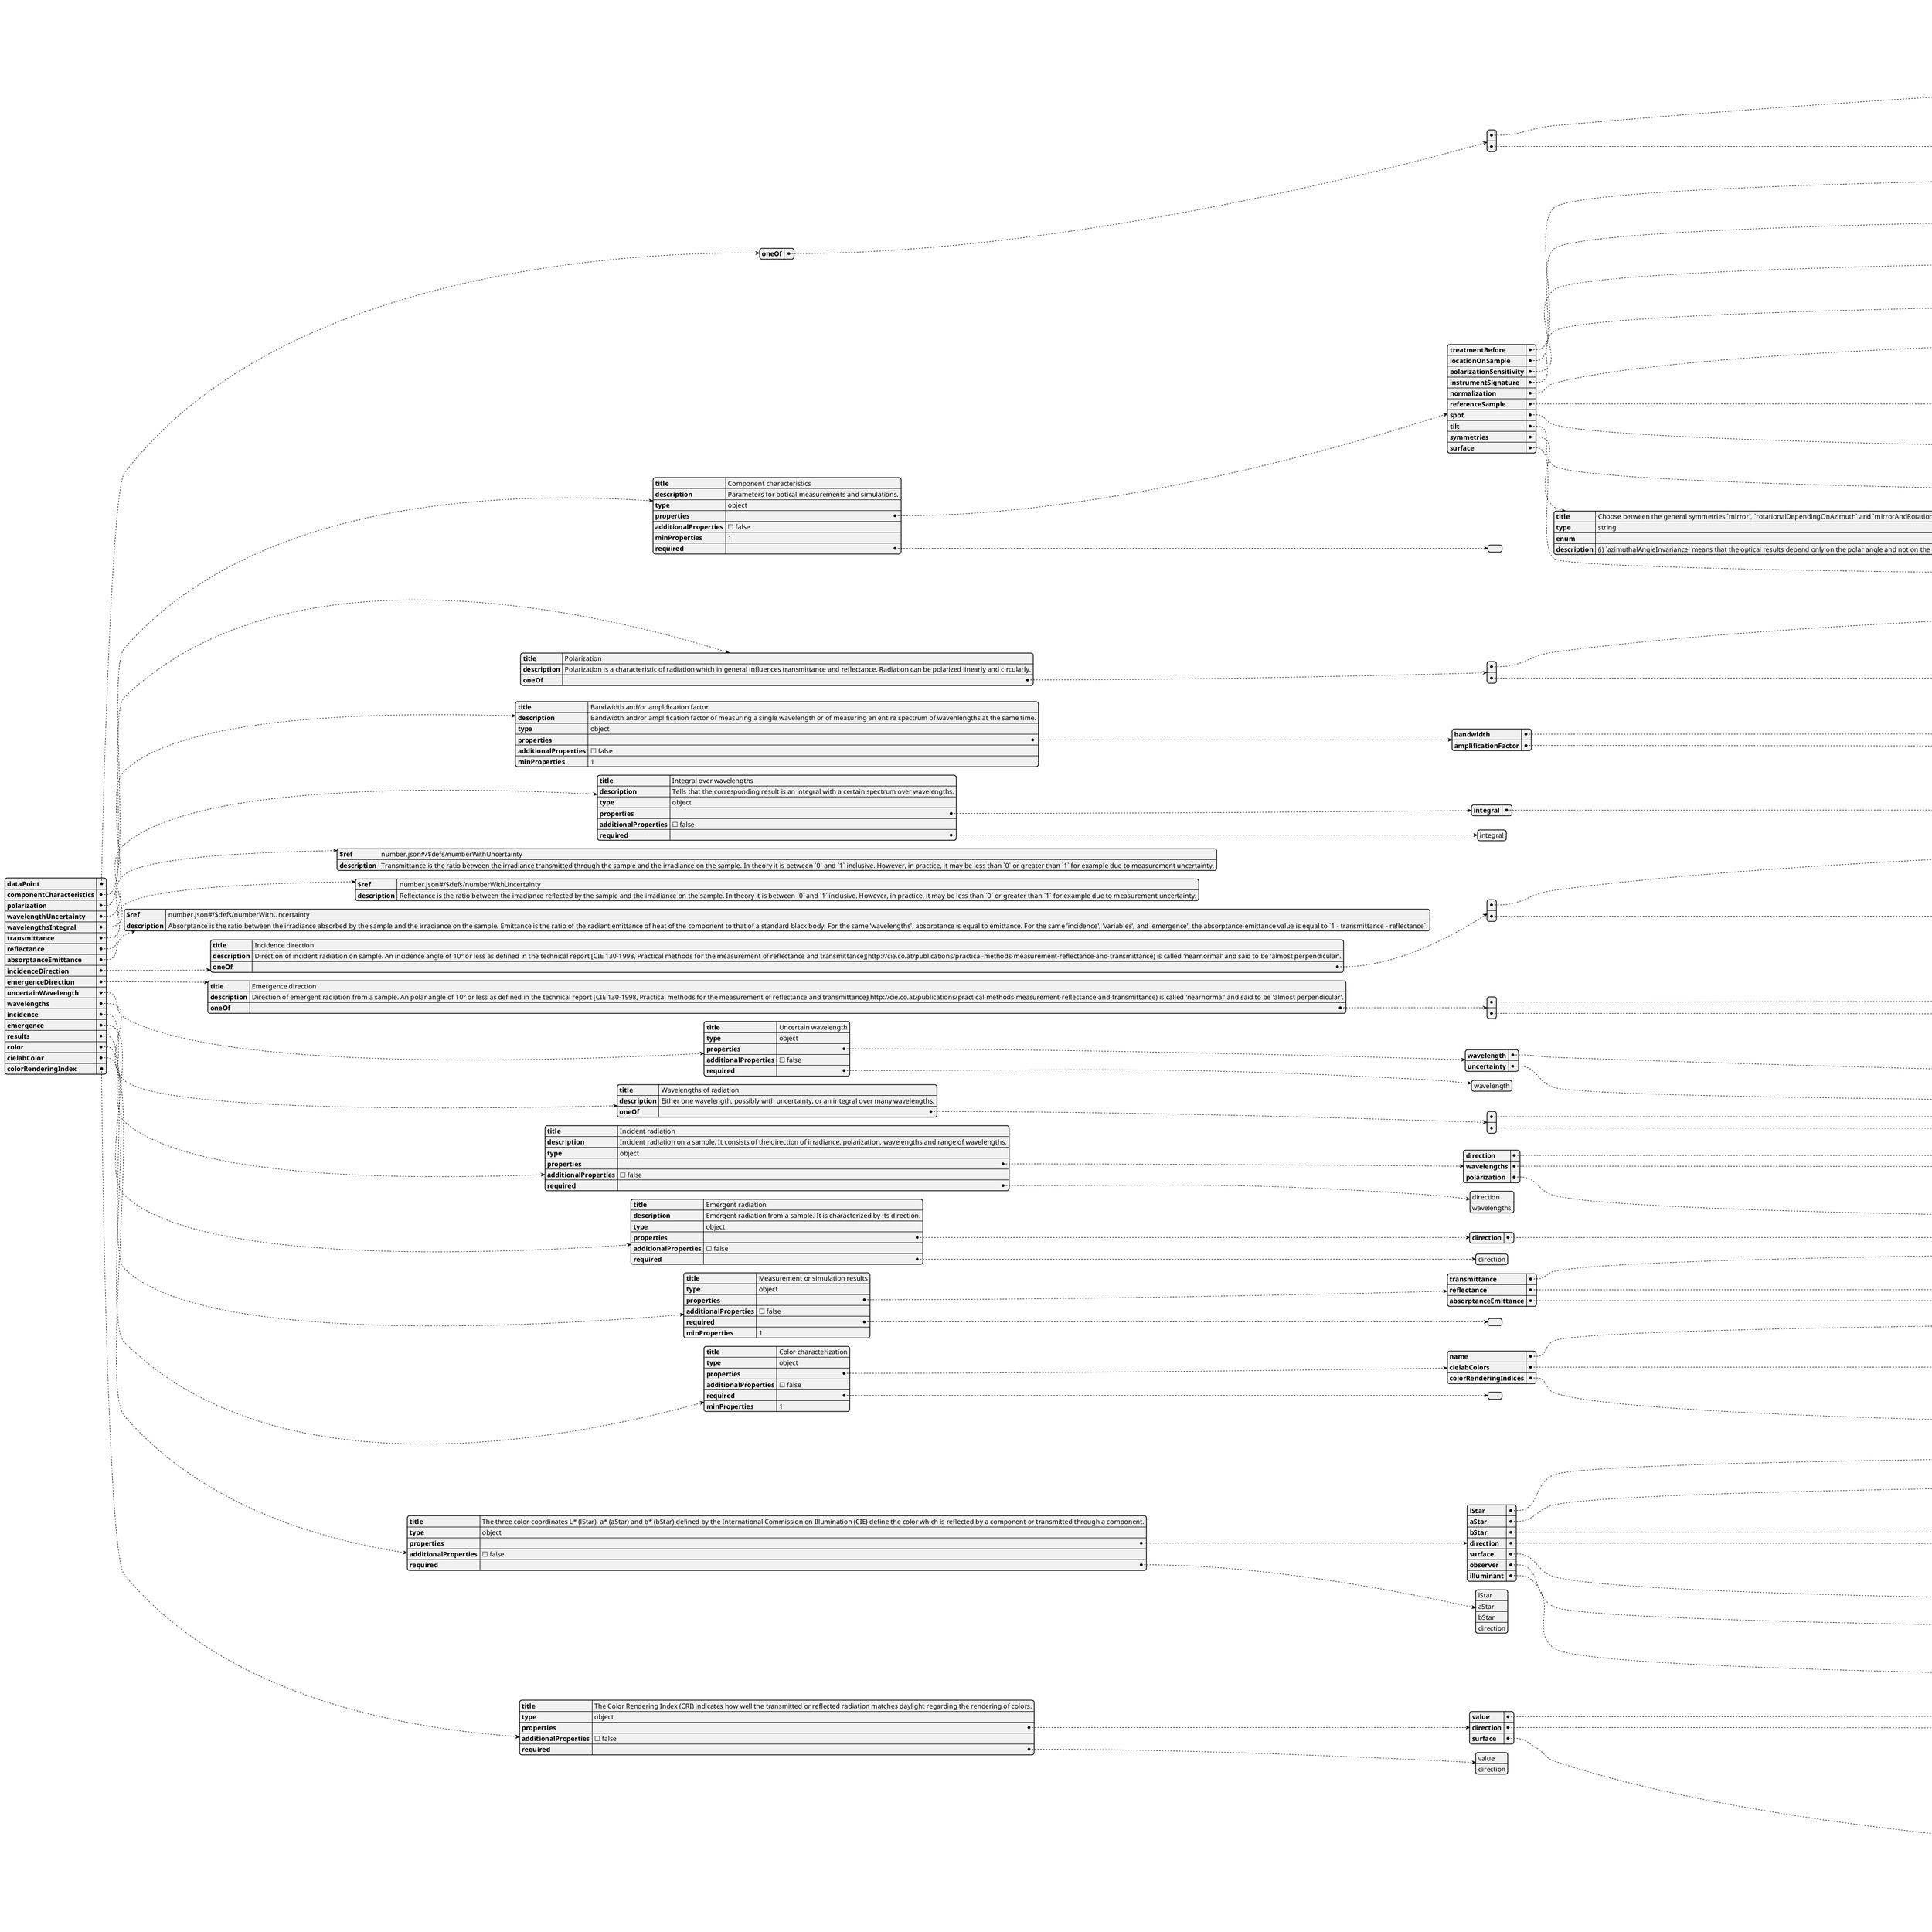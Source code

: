 @startjson opticalDataPoint
{

  "dataPoint": {
    "oneOf": [
    {
      "title": "General schema for measured and calculated optical data",
      "description": "An optical data point consists of a definition of the incident radiation, the component characteristics, the emergent radiation, and the optical results.",
      "type": "object",
      "properties": {
        "incidence": {
          "$ref": "#/$defs/incidence",
          "title": "Incident radiation",
          "description": "Incident radiation on the component."
        }
        ,
        "componentCharacteristics": {
          "$ref": "#/$defs/componentCharacteristics",
          "title": "Component characteristics",
          "description": "Data point specific component characteristics. Common characteristics of all sibling data points of the data tree, are specified in their parent node."
        }
        ,
        "emergence": {
          "$ref": "#/$defs/emergence",
          "title": "Emergent radiation",
          "description": "Radiation that emerges from the component."
        }
        ,
        "results": {
          "$ref": "#/$defs/results",
          "title": "Results",
          "description": "For example transmittance and reflectance."
        }
      }
      ,
      "additionalProperties": false,
      "required": ["incidence", "emergence", "results"]
    }
    ,
    {
      "title": "Color characterization",
      "$ref": "#/$defs/color",
      "description": "The color of the component can be characterized in different ways, for example with the CIELAB Color Space and the Color Rendering Index. For angle-dependent characterization of colors, the general schema for measured and calculated optical data is better suited because incident and emergent radiation can be characterized in detail."
    }
    ]
  }
  ,
  "componentCharacteristics": {
    "title": "Component characteristics",
    "description": "Parameters for optical measurements and simulations.",
    "type": "object",
    "properties": {
      "treatmentBefore": {
        "$ref": "common.json#/$defs/reference",
        "title": "Treatment before",
        "description": "Treatment performed on the sample before measurement."
      }
      ,
      "locationOnSample": {
        "$ref": "common.json#/$defs/reference",
        "title": "Location on sample",
        "description": "Location of measurement on the sample."
      }
      ,
      "polarizationSensitivity": {
        "$ref": "common.json#/$defs/reference",
        "title": "Polarization sensitivity",
        "description": "Polarization sensitivity of the receiver of the optical measurement."
      }
      ,
      "instrumentSignature": {
        "$ref": "number.json#/$defs/nonNegativeNumber",
        "title": "Instrument signature",
        "description": "Mean scatter level detected when there is no sample scatter present."
      }
      ,
      "normalization": {
        "type": "string",
        "enum": ["absolute", "relative", "specular", "diffuseReflectance"],
        "title": "Normalization",
        "description": "Normalization methods absolute, relative, specular, and diffuse reflectance as standardized in [ASTM E2387-05(2011), Standard Practice for Goniometric Optical Scatter Measurements, ASTM International, West Conshohocken, PA, 2011, www.astm.org](https://www.astm.org/DATABASE.CART/HISTORICAL/E2387-05R11.htm)."
      }
      ,
      "referenceSample": {
        "$ref": "common.json#/$defs/reference",
        "title": "Reference sample",
        "description": "Reference sample on which the optical measurement depends."
      }
      ,
      "spot": {
        "$ref": "common.json#/$defs/reference",
        "title": "Spot",
        "description": "Size and profile of the irradiance on the sample."
      }
      ,
      "tilt": {
        "$ref": "common.json#/$defs/angles/$defs/tilt",
        "title": "Tilt angle",
        "description": "Tilt angle, for example of venetian blinds."
      }
      ,
      "symmetries": {
        "title": "Choose between the general symmetries `mirror`, `rotationalDependingOnAzimuth` and `mirrorAndRotational` and their important special cases `azimuthalAngleInvariance` and `profileAngle`.",
        "type": "string",
        "enum": [
        "azimuthalAngleInvariance",
        "profileAngle",
        "mirror",
        "rotationalDependingOnAzimuth",
        "mirrorAndRotational"
        ],
        "description": "(i) `azimuthalAngleInvariance` means that the optical results depend only on the polar angle and not on the azimuth angle. Many homogeneous materials like glass panes have an `azimuthalAngleInvariance`. (ii) `profileAngle` symmetry means the results are the same for all directions of incidence which have the same profile angle. The profile angle is the projection of the altitude angle of the incidence on a vertical plane which is perpendicular to the surface of the sample. (iii) In the case of a `mirror` symmetry, the results for one half of the possible directions of incidence are enough to determine also the results for the other half of the possible directions of incidence because the second half is a mirror image of the first half. However, if the optical results depend only on the profile angle, use `profileAngle` instead of `mirror`! (iv) `rotationalDependingOnAzimuth` means that for example one quarter of the hemisphere is enough to describe the whole hemisphere because the optical results for the other quarters can be obtained by rotating the results for the first quarter around the axis perpendicular to the sample. However, if the optical results depend only on the polar angle and not on the azimuth angle, use `azimuthalAngleInvariance` instead of `rotationalDependingOnAzimuth`! (v) `mirrorAndRotational` requires a mirror and a rotational symmetry. Mirror symmetry means that the results for one half of the possible directions of incidence are enough to determine also the results for the other half of the possible directions of incidence because the second half is a mirror image of the first half. Rotational symmetry means that for example one quarter of the hemisphere is enough to describe the whole hemisphere because the optical results for the other quarters can be obtained by rotating the results for the first quarter around the axis perpendicular to the sample. However, if the optical results depend only on the profile angle, use `profileAngle` instead of `mirrorAndRotational`! If the optical results depend only on the polar angle and not on the azimuth angle, use `azimuthalAngleInvariance` instead of `rotationalDependingOnAzimuth`!"
      }
      ,
      "surface": {
        "$ref": "component.json#/$defs/surface",
        "description": "Defines which surface is irradiated"
      }
    }
    ,
    "additionalProperties": false,
    "minProperties": 1,
    "required": []
  }
  ,
  "polarization": {
    "title": "Polarization",
    "description": "Polarization is a characteristic of radiation which in general influences transmittance and reflectance. Radiation can be polarized linearly and circularly.",
    "oneOf": [
    {
      "title": "Linear polarization",
      "type": "object",
      "properties": {
        "s": {
          "$ref": "number.json#/$defs/numberWithUncertainty",
          "description": "Fraction of radiation with electric field perpendicular to the plane of incidence of the radiation on the sample. It is in theory between `0` and `1` inclusive. However, in measurement data because of uncertainty it is between `0 - uncertainty` and `1 + uncertainty` inclusive."
        }
        ,
        "p": {
          "$ref": "number.json#/$defs/numberWithUncertainty",
          "description": "Fraction of radiation with electric field parallel to the plane of incidence of the radiation on the sample. It is in theory between `0` and `1` inclusive. However, in measurement data because of uncertainty it is between `0 - uncertainty` and `1 + uncertainty` inclusive."
        }
      }
      ,
      "additionalProperties": false,
      "required": ["s", "p"]
    }
    ,
    {
      "title": "Circular polarization",
      "description": "`leftHanded` means that the radiation is circularly polarized and rotates in a left-hand sense with respect to the direction of radiation. `rightHanded` means that the radiation is circularly polarized and rotates in a right-hand sense with respect to the direction of radiation.",

      "type": "string",
      "enum": ["leftHanded", "rightHanded"]
    }
    ]
  }
  ,
  "wavelengthUncertainty": {
    "title": "Bandwidth and/or amplification factor",
    "description": "Bandwidth and/or amplification factor of measuring a single wavelength or of measuring an entire spectrum of wavenlengths at the same time.",
    "type": "object",
    "properties": {
      "bandwidth": {
        "$ref": "number.json#/$defs/nanometer",
        "title": "Bandwidth",
        "description": "Range of wavelengths around a center wavelength. This range can be interpreted as the uncertainty of the center wavelength. It is often easier to determine the aplification factor instead."
      }
      ,
      "amplificationFactor": {
        "$ref": "number.json#/$defs/nonNegativeNumberWithUncertainty",
        "title": "Amplification factor",
        "description": "Measure of the uncertainty of the center wavelength. It is often easier to determine than the bandwidth."
      }
    }
    ,
    "additionalProperties": false,
    "minProperties": 1
  }
  ,
  "wavelengthsIntegral": {
    "title": "Integral over wavelengths",
    "description": "Tells that the corresponding result is an integral with a certain spectrum over wavelengths.",
    "type": "object",
    "properties": {
      "integral": {
        "type": "string",
        "enum": ["infrared", "solar", "ultraviolet", "visible", "other"],
        "description": "Spectrum over which the integral result was measured or calculated. `ultraviolet`, `visible`, `solar` and `infrared` indicate the range of the wavelengths used for the integral values. Details about the spectrum are provided by the method which has been applied to generate the data set. If neither `ultraviolet`, `visible`, `solar` and `infrared` describe the spectrum correctly, `other` indicates that all information about the spectrum is provided by the applied method."
      }
    }
    ,
    "additionalProperties": false,
    "required": ["integral"]
  }
  ,
  "transmittance": {
    "$ref": "number.json#/$defs/numberWithUncertainty",
    "description": "Transmittance is the ratio between the irradiance transmitted through the sample and the irradiance on the sample. In theory it is between `0` and `1` inclusive. However, in practice, it may be less than `0` or greater than `1` for example due to measurement uncertainty."
  }
  ,
  "reflectance": {
    "$ref": "number.json#/$defs/numberWithUncertainty",
    "description": "Reflectance is the ratio between the irradiance reflected by the sample and the irradiance on the sample. In theory it is between `0` and `1` inclusive. However, in practice, it may be less than `0` or greater than `1` for example due to measurement uncertainty."
  }
  ,
  "absorptanceEmittance": {
    "$ref": "number.json#/$defs/numberWithUncertainty",
    "description": "Absorptance is the ratio between the irradiance absorbed by the sample and the irradiance on the sample. Emittance is the ratio of the radiant emittance of heat of the component to that of a standard black body. For the same 'wavelengths', absorptance is equal to emittance. For the same 'incidence', 'variables', and 'emergence', the absorptance-emittance value is equal to `1 - transmittance - reflectance`."
  }
  ,
  "incidenceDirection": {
    "title": "Incidence direction",
    "description": "Direction of incident radiation on sample. An incidence angle of 10° or less as defined in the technical report [CIE 130-1998, Practical methods for the measurement of reflectance and transmittance](http://cie.co.at/publications/practical-methods-measurement-reflectance-and-transmittance) is called 'nearnormal' and said to be 'almost perpendicular'.",
    "oneOf": [
    {
      "description": "Direction of incidence in a spherical coordinate system according to [ISO 80000-2:2019, Quantities and units - Part 2: Mathematics](https://www.iso.org/standard/64973.html).",
      "type": "object",
      "properties": {
        "polar": {
          "$ref": "number.json#/$defs/degreeBetweenZeroAndNinetyWithUncertainty",
          "description": "The polar angle is the angle between the direction of incidence and an axis which is perpendicular to the surface of the sample. It can have values between 0° and 90°. A polar angle of 0° means that the direction of incidence is perpendicular to the sample. A polar angle of 90° means that the direction of incidence is parallel to the sample. If the sample has `azimuthalAngleInvariance`, then the optical results depend only on the polar angle and not on the azimuth angle. If the sample has a `profileAngle` symmetry whose direction is equal to the prime direction, then the profile angle can be calculated from the polar and azimuth angles."
        }
        ,
        "azimuth": {
          "$ref": "number.json#/$defs/degreeBetweenZeroAndThreeHundredSixtyWithUncertainty",
          "description": "The direction of incidence is projected to the plane of the surface of the sample. The azimuth is the angle between this projection and the prime direction defined at `#/$defs/componentCharacteristics/properties/definitionOfSurfacesAndPrimeDirection`. It can have values between 0° and 360°. If we look at the sample as if it was a clock, the prime direction being 12 o'clock and the projection 11 o'clock, then the azimuth equals 30° because of the right-handed coordinate system of [ISO 80000-2:2019, Quantities and units - Part 2: Mathematics](https://www.iso.org/standard/64973.html)."
        }
      }
      ,
      "additionalProperties": false,
      "required": ["polar"]
    }
    ,
    {
      "title": "Hemispherical",
      "description": "Incidence arrives from all directions of the hemisphere on the sample surface.",
      "type": "string",
      "const": "hemispherical"
    }
    ]
  }
  ,
  "emergenceDirection": {
    "title": "Emergence direction",
    "description": "Direction of emergent radiation from a sample. An polar angle of 10° or less as defined in the technical report [CIE 130-1998, Practical methods for the measurement of reflectance and transmittance](http://cie.co.at/publications/practical-methods-measurement-reflectance-and-transmittance) is called 'nearnormal' and said to be 'almost perpendicular'.",
    "oneOf": [
    {
      "description": "Direction of emergence in a spherical coordinate system according to [ISO 80000-2:2019, Quantities and units - Part 2: Mathematics](https://www.iso.org/standard/64973.html).",
      "type": "object",
      "properties": {
        "polar": {
          "$ref": "number.json#/$defs/degreeWithUncertainty",
          "description": "The polar angle is the angle between the direction of emergence and an axis which is perpendicular to the surface of the sample. It can have values between 0° and 90°. A polar angle of 0° means that the direction of emergence is perpendicular to the sample. A polar angle of 90° means that the direction of emergence is parallel to the sample. If the sample has `azimuthalAngleInvariance`, then the optical results depend only on the polar angle and not on the azimuth angle. If the sample has a `profileAngle` symmetry whose direction is equal to the prime direction, then the profile angle can be calculated from the polar and azimuth angles."
        }
        ,
        "azimuth": {
          "$ref": "number.json#/$defs/degreeWithUncertainty",
          "description": "The direction of emergence is projected to the plane of the surface of the sample. The azimuth is the angle between this projection and the prime direction defined at `#/$defs/componentCharacteristics/properties/definitionOfSurfacesAndPrimeDirection`. It can have values between 0° and 360°. If we look at the sample as if it was a clock, the prime direction being 12 o'clock and the projection 11 o'clock, then the azimuth equals 30° because of the right-handed coordinate system of [ISO 80000-2:2019, Quantities and units - Part 2: Mathematics](https://www.iso.org/standard/64973.html)."
        }
      }
      ,
      "additionalProperties": false,
      "required": ["polar"]
    }
    ,
    {
      "title": "Diffuse or hemispherical",
      "description": "(i) Diffuse means all directions with an emergence angle greater than 10°. (ii) Hemispherical means all directions to the hemisphere above the sample surface. Both are used when the emergence in many directions is treated as a sum.",
      "type": "string",
      "enum": ["diffuse", "hemispherical"]
    }
    ]
  }
  ,
  "uncertainWavelength": {
    "title": "Uncertain wavelength",
    "type": "object",
    "properties": {
      "wavelength": {
        "$ref": "number.json#/$defs/nanometer",
        "description": "One wavelength in nanometers. If necessary, its uncertainty can be specified with `uncertainty`."
      }
      ,
      "uncertainty": { "$ref": "#/$defs/wavelengthUncertainty" }
    }
    ,
    "additionalProperties": false,
    "required": ["wavelength"]
  }
  ,
  "wavelengths": {
    "title": "Wavelengths of radiation",
    "description": "Either one wavelength, possibly with uncertainty, or an integral over many wavelengths.",
    "oneOf": [
    {
      "$ref": "#/$defs/uncertainWavelength"
    }
    ,
    {
      "$ref": "#/$defs/wavelengthsIntegral"
    }
    ]
  }
  ,
  "incidence": {
    "title": "Incident radiation",
    "description": "Incident radiation on a sample. It consists of the direction of irradiance, polarization, wavelengths and range of wavelengths.",
    "type": "object",
    "properties": {
      "direction": {
        "$ref": "#/$defs/incidenceDirection"
      }
      ,
      "wavelengths": {
        "$ref": "#/$defs/wavelengths",
        "description": "Wavelengths of the optical data regardless of whether the incidence or the emergence was split into smaller spectra."
      }
      ,
      "polarization": {
        "$ref": "#/$defs/polarization",
        "description": "The polarization of the optical data regardless of whether the incidence or the emergence polarized."
      }
    }
    ,
    "additionalProperties": false,
    "required": ["direction", "wavelengths"]
  }
  ,
  "emergence": {
    "title": "Emergent radiation",
    "description": "Emergent radiation from a sample. It is characterized by its direction.",
    "type": "object",
    "properties": {
      "direction": {
        "$ref": "#/$defs/emergenceDirection"
      }
    }
    ,
    "additionalProperties": false,
    "required": ["direction"]
  }
  ,
  "results": {
    "title": "Measurement or simulation results",
    "type": "object",
    "properties": {
      "transmittance": {
        "$ref": "#/$defs/transmittance"
      }
      ,
      "reflectance": {
        "$ref": "#/$defs/reflectance"
      }
      ,
      "absorptanceEmittance": {
        "$ref": "#/$defs/absorptanceEmittance"
      }
    }
    ,
    "additionalProperties": false,
    "required": [],
    "minProperties": 1
  }
  ,
  "color": {
    "title": "Color characterization",
    "type": "object",
    "properties": {
      "name": {
        "type": "string",
        "description": "The name of the color in common language"
      }
      ,
      "cielabColors": {
        "type": "array",
        "items": {
          "$ref": "#/$defs/cielabColor"
        }
        ,
        "uniqueItems": true,
        "minItems": 1
      }
      ,
      "colorRenderingIndices": {
        "type": "array",
        "items": {
          "$ref": "#/$defs/colorRenderingIndex"
        }
        ,
        "uniqueItems": true,
        "minItems": 1
      }
    }
    ,
    "additionalProperties": false,
    "required": [],
    "minProperties": 1
  }
  ,
  "cielabColor": {
    "title": "The three color coordinates L* (lStar), a* (aStar) and b* (bStar) defined by the International Commission on Illumination (CIE) define the color which is reflected by a component or transmitted through a component.",
    "type": "object",
    "properties": {
      "lStar": {
        "$ref": "number.json#/$defs/numberWithUncertainty",
        "description": "L* (lStar) defines the lightness of the color."
      }
      ,
      "aStar": {
        "$ref": "number.json#/$defs/numberWithUncertainty",
        "description": "a* (aStar) defines the color between green and red."
      }
      ,
      "bStar": {
        "$ref": "number.json#/$defs/numberWithUncertainty",
        "description": "b* (bStar) defines the color between blue and yellow."
      }
      ,
      "direction": {
        "type": "string",
        "enum": ["reflection", "transmission"],
        "description": "`reflection` indicates that that the color is defined which is reflected by the component. `transmission` indicates that the color is defined which is transmitted through the component."
      }
      ,
      "surface": {
        "$ref": "component.json#/$defs/surface",
        "description": "Defines which surface is irradiated"
      }
      ,
      "observer": {
        "type": "string",
        "enum": ["twoDegrees", "tenDegrees"],
        "description": "`twoDegrees` equals the CIE 1931 standard colorimetric observer. `tenDegrees` equals the CIE 1964 standard colorimetric observer. The observers differ in the solid angle which they consider."
      }
      ,
      "illuminant": {
        "type": "string",
        "enum": ["A", "D65"],
        "description": "The illuminant which is used to determine the color coordinates. `A` equals the CIE standard illuminant A. `D65` equals the CIE standard illuminant D65."
      }
    }
    ,
    "additionalProperties": false,
    "required": ["lStar", "aStar", "bStar", "direction"]
  }
  ,
  "colorRenderingIndex": {
    "title": "The Color Rendering Index (CRI) indicates how well the transmitted or reflected radiation matches daylight regarding the rendering of colors.",
    "type": "object",
    "properties": {
      "value": {
        "$ref": "number.json#/$defs/numberWithUncertainty",
        "description": "The value of the Color Rendering Index indicates how well for example the transmitted or reflected radiation matches daylight."
      }
      ,
      "direction": {
        "type": "string",
        "enum": ["reflection", "transmission"],
        "description": "`reflection` indicates that that the Color Rendering Index is defined for radiation which is reflected by the component. `transmission` indicates that the Color Rendering Index is defined for radiation which is transmitted through the component."
      }
      ,
      "surface": {
        "$ref": "component.json#/$defs/surface",
        "description": "Defines which surface is irradiated"
      }
    }
    ,
    "additionalProperties": false,
    "required": ["value", "direction"]
  }
}
@endjson